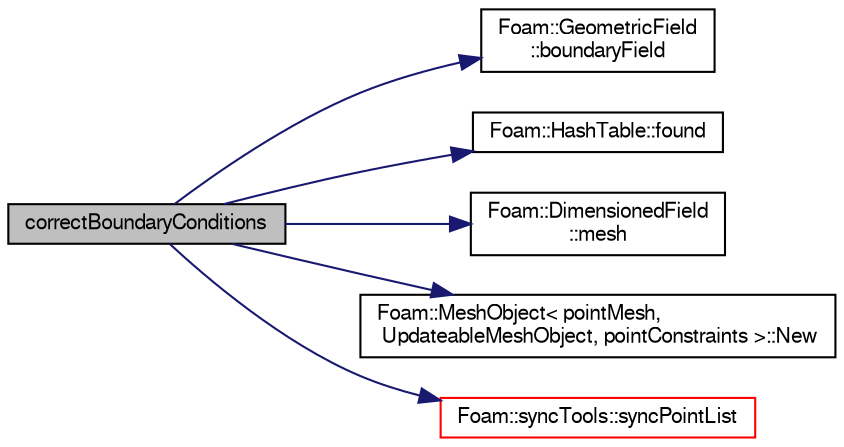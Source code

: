 digraph "correctBoundaryConditions"
{
  bgcolor="transparent";
  edge [fontname="FreeSans",fontsize="10",labelfontname="FreeSans",labelfontsize="10"];
  node [fontname="FreeSans",fontsize="10",shape=record];
  rankdir="LR";
  Node308 [label="correctBoundaryConditions",height=0.2,width=0.4,color="black", fillcolor="grey75", style="filled", fontcolor="black"];
  Node308 -> Node309 [color="midnightblue",fontsize="10",style="solid",fontname="FreeSans"];
  Node309 [label="Foam::GeometricField\l::boundaryField",height=0.2,width=0.4,color="black",URL="$a22434.html#a3c6c1a789b48ea0c5e8bff64f9c14f2d",tooltip="Return reference to GeometricBoundaryField. "];
  Node308 -> Node310 [color="midnightblue",fontsize="10",style="solid",fontname="FreeSans"];
  Node310 [label="Foam::HashTable::found",height=0.2,width=0.4,color="black",URL="$a25702.html#a9a7a02c333e3e98344a1e5b891c4d985",tooltip="Return true if hashedEntry is found in table. "];
  Node308 -> Node311 [color="midnightblue",fontsize="10",style="solid",fontname="FreeSans"];
  Node311 [label="Foam::DimensionedField\l::mesh",height=0.2,width=0.4,color="black",URL="$a26390.html#a8f1110830348a1448a14ab5e3cf47e3b",tooltip="Return mesh. "];
  Node308 -> Node312 [color="midnightblue",fontsize="10",style="solid",fontname="FreeSans"];
  Node312 [label="Foam::MeshObject\< pointMesh,\l UpdateableMeshObject, pointConstraints \>::New",height=0.2,width=0.4,color="black",URL="$a27138.html#ab61cc2091ec1fd7e08e8948e84235a05"];
  Node308 -> Node313 [color="midnightblue",fontsize="10",style="solid",fontname="FreeSans"];
  Node313 [label="Foam::syncTools::syncPointList",height=0.2,width=0.4,color="red",URL="$a27502.html#a197ed77a9101bdfb37253bd3f507c017",tooltip="Synchronize values on all mesh points. "];
}
